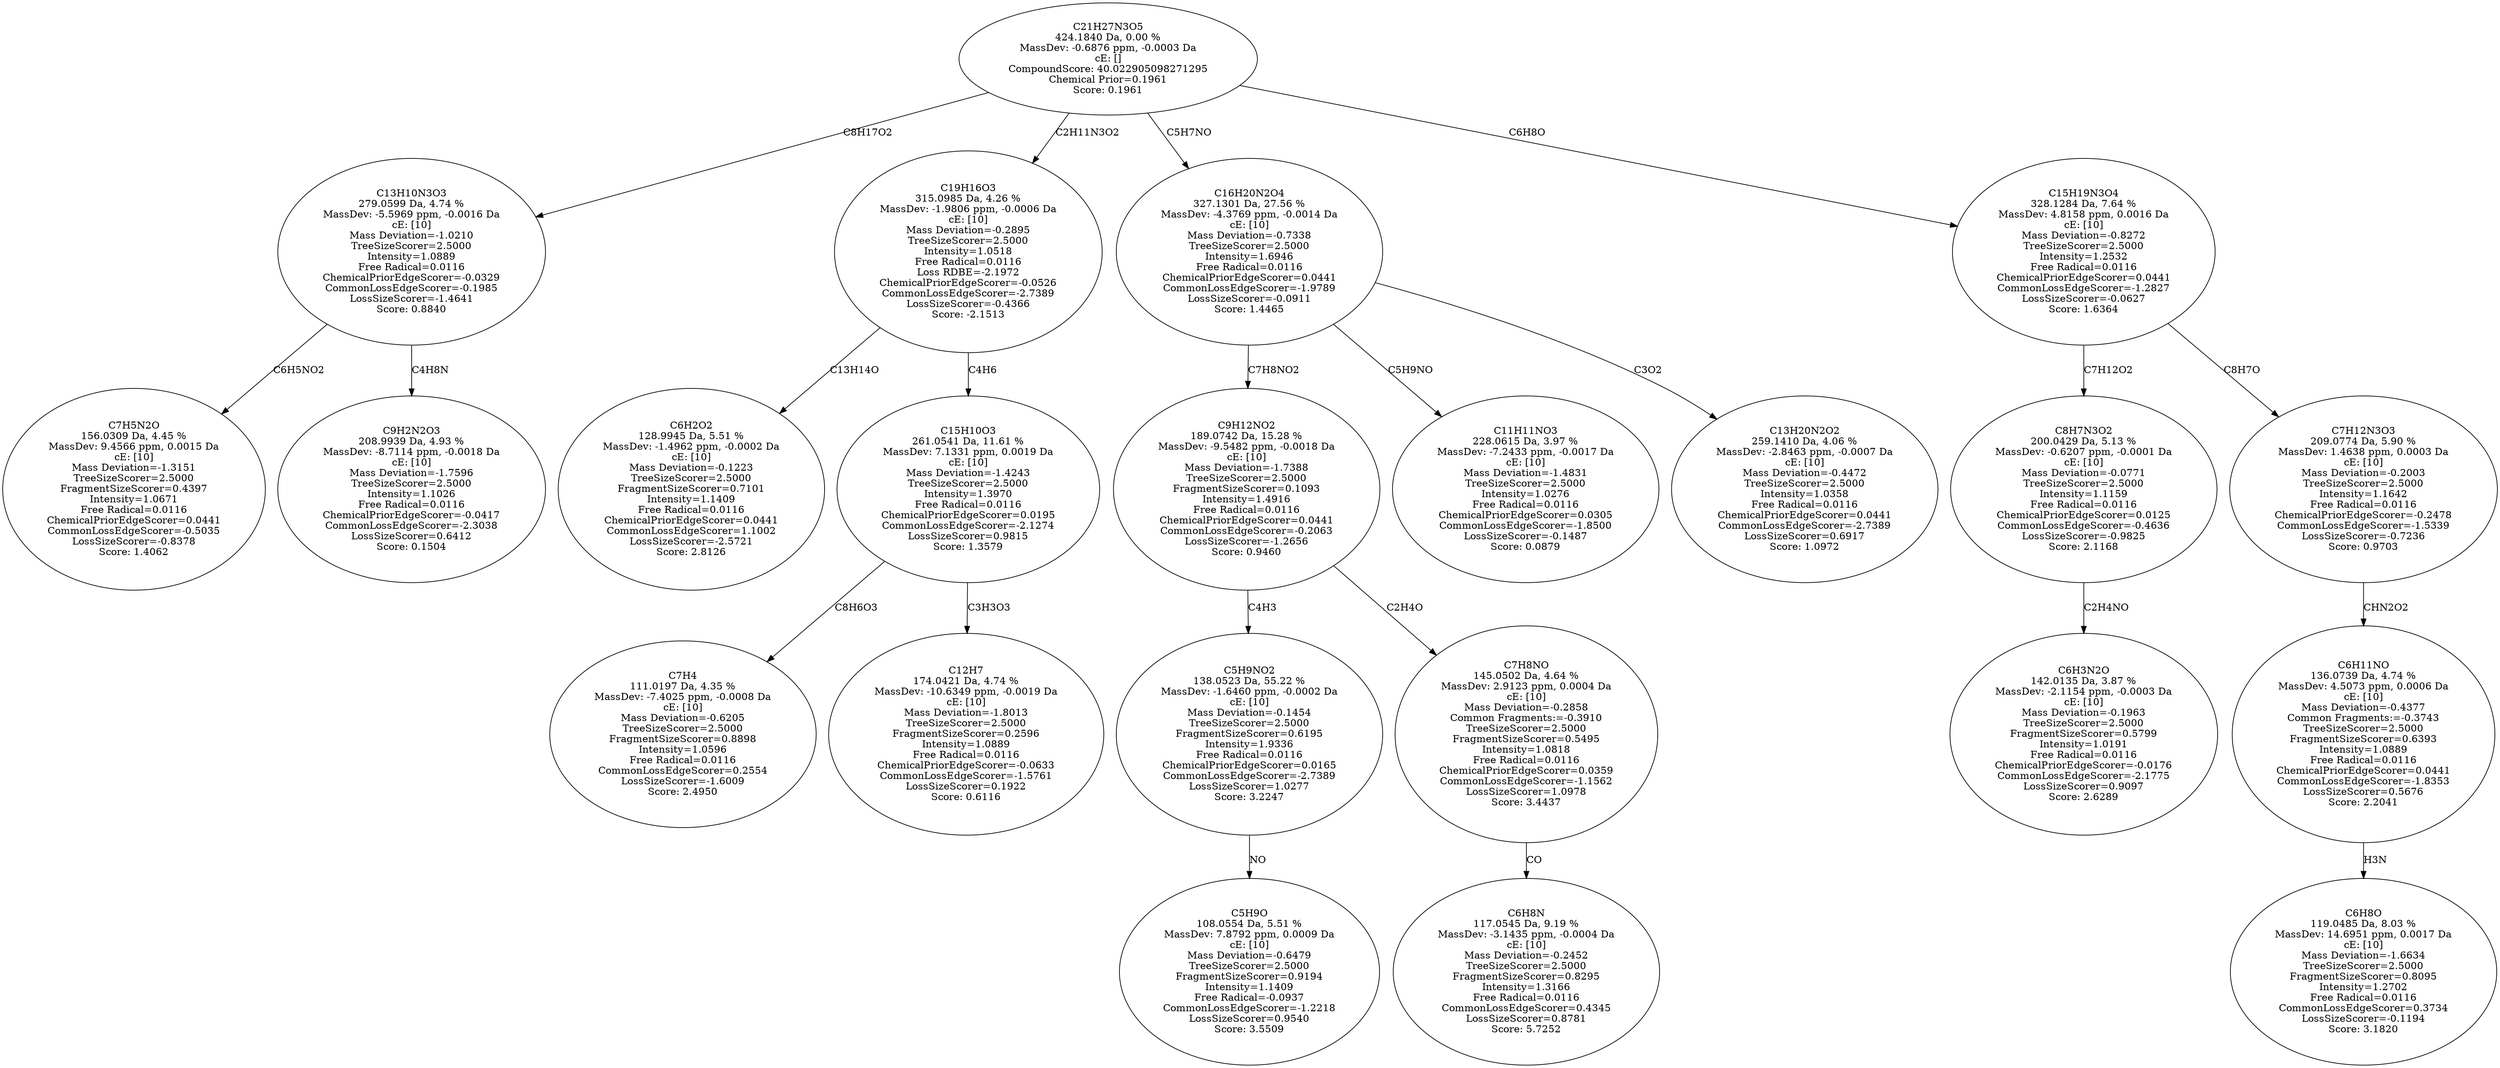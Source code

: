 strict digraph {
v1 [label="C7H5N2O\n156.0309 Da, 4.45 %\nMassDev: 9.4566 ppm, 0.0015 Da\ncE: [10]\nMass Deviation=-1.3151\nTreeSizeScorer=2.5000\nFragmentSizeScorer=0.4397\nIntensity=1.0671\nFree Radical=0.0116\nChemicalPriorEdgeScorer=0.0441\nCommonLossEdgeScorer=-0.5035\nLossSizeScorer=-0.8378\nScore: 1.4062"];
v2 [label="C9H2N2O3\n208.9939 Da, 4.93 %\nMassDev: -8.7114 ppm, -0.0018 Da\ncE: [10]\nMass Deviation=-1.7596\nTreeSizeScorer=2.5000\nIntensity=1.1026\nFree Radical=0.0116\nChemicalPriorEdgeScorer=-0.0417\nCommonLossEdgeScorer=-2.3038\nLossSizeScorer=0.6412\nScore: 0.1504"];
v3 [label="C13H10N3O3\n279.0599 Da, 4.74 %\nMassDev: -5.5969 ppm, -0.0016 Da\ncE: [10]\nMass Deviation=-1.0210\nTreeSizeScorer=2.5000\nIntensity=1.0889\nFree Radical=0.0116\nChemicalPriorEdgeScorer=-0.0329\nCommonLossEdgeScorer=-0.1985\nLossSizeScorer=-1.4641\nScore: 0.8840"];
v4 [label="C6H2O2\n128.9945 Da, 5.51 %\nMassDev: -1.4962 ppm, -0.0002 Da\ncE: [10]\nMass Deviation=-0.1223\nTreeSizeScorer=2.5000\nFragmentSizeScorer=0.7101\nIntensity=1.1409\nFree Radical=0.0116\nChemicalPriorEdgeScorer=0.0441\nCommonLossEdgeScorer=1.1002\nLossSizeScorer=-2.5721\nScore: 2.8126"];
v5 [label="C7H4\n111.0197 Da, 4.35 %\nMassDev: -7.4025 ppm, -0.0008 Da\ncE: [10]\nMass Deviation=-0.6205\nTreeSizeScorer=2.5000\nFragmentSizeScorer=0.8898\nIntensity=1.0596\nFree Radical=0.0116\nCommonLossEdgeScorer=0.2554\nLossSizeScorer=-1.6009\nScore: 2.4950"];
v6 [label="C12H7\n174.0421 Da, 4.74 %\nMassDev: -10.6349 ppm, -0.0019 Da\ncE: [10]\nMass Deviation=-1.8013\nTreeSizeScorer=2.5000\nFragmentSizeScorer=0.2596\nIntensity=1.0889\nFree Radical=0.0116\nChemicalPriorEdgeScorer=-0.0633\nCommonLossEdgeScorer=-1.5761\nLossSizeScorer=0.1922\nScore: 0.6116"];
v7 [label="C15H10O3\n261.0541 Da, 11.61 %\nMassDev: 7.1331 ppm, 0.0019 Da\ncE: [10]\nMass Deviation=-1.4243\nTreeSizeScorer=2.5000\nIntensity=1.3970\nFree Radical=0.0116\nChemicalPriorEdgeScorer=0.0195\nCommonLossEdgeScorer=-2.1274\nLossSizeScorer=0.9815\nScore: 1.3579"];
v8 [label="C19H16O3\n315.0985 Da, 4.26 %\nMassDev: -1.9806 ppm, -0.0006 Da\ncE: [10]\nMass Deviation=-0.2895\nTreeSizeScorer=2.5000\nIntensity=1.0518\nFree Radical=0.0116\nLoss RDBE=-2.1972\nChemicalPriorEdgeScorer=-0.0526\nCommonLossEdgeScorer=-2.7389\nLossSizeScorer=-0.4366\nScore: -2.1513"];
v9 [label="C5H9O\n108.0554 Da, 5.51 %\nMassDev: 7.8792 ppm, 0.0009 Da\ncE: [10]\nMass Deviation=-0.6479\nTreeSizeScorer=2.5000\nFragmentSizeScorer=0.9194\nIntensity=1.1409\nFree Radical=-0.0937\nCommonLossEdgeScorer=-1.2218\nLossSizeScorer=0.9540\nScore: 3.5509"];
v10 [label="C5H9NO2\n138.0523 Da, 55.22 %\nMassDev: -1.6460 ppm, -0.0002 Da\ncE: [10]\nMass Deviation=-0.1454\nTreeSizeScorer=2.5000\nFragmentSizeScorer=0.6195\nIntensity=1.9336\nFree Radical=0.0116\nChemicalPriorEdgeScorer=0.0165\nCommonLossEdgeScorer=-2.7389\nLossSizeScorer=1.0277\nScore: 3.2247"];
v11 [label="C6H8N\n117.0545 Da, 9.19 %\nMassDev: -3.1435 ppm, -0.0004 Da\ncE: [10]\nMass Deviation=-0.2452\nTreeSizeScorer=2.5000\nFragmentSizeScorer=0.8295\nIntensity=1.3166\nFree Radical=0.0116\nCommonLossEdgeScorer=0.4345\nLossSizeScorer=0.8781\nScore: 5.7252"];
v12 [label="C7H8NO\n145.0502 Da, 4.64 %\nMassDev: 2.9123 ppm, 0.0004 Da\ncE: [10]\nMass Deviation=-0.2858\nCommon Fragments:=-0.3910\nTreeSizeScorer=2.5000\nFragmentSizeScorer=0.5495\nIntensity=1.0818\nFree Radical=0.0116\nChemicalPriorEdgeScorer=0.0359\nCommonLossEdgeScorer=-1.1562\nLossSizeScorer=1.0978\nScore: 3.4437"];
v13 [label="C9H12NO2\n189.0742 Da, 15.28 %\nMassDev: -9.5482 ppm, -0.0018 Da\ncE: [10]\nMass Deviation=-1.7388\nTreeSizeScorer=2.5000\nFragmentSizeScorer=0.1093\nIntensity=1.4916\nFree Radical=0.0116\nChemicalPriorEdgeScorer=0.0441\nCommonLossEdgeScorer=-0.2063\nLossSizeScorer=-1.2656\nScore: 0.9460"];
v14 [label="C11H11NO3\n228.0615 Da, 3.97 %\nMassDev: -7.2433 ppm, -0.0017 Da\ncE: [10]\nMass Deviation=-1.4831\nTreeSizeScorer=2.5000\nIntensity=1.0276\nFree Radical=0.0116\nChemicalPriorEdgeScorer=0.0305\nCommonLossEdgeScorer=-1.8500\nLossSizeScorer=-0.1487\nScore: 0.0879"];
v15 [label="C13H20N2O2\n259.1410 Da, 4.06 %\nMassDev: -2.8463 ppm, -0.0007 Da\ncE: [10]\nMass Deviation=-0.4472\nTreeSizeScorer=2.5000\nIntensity=1.0358\nFree Radical=0.0116\nChemicalPriorEdgeScorer=0.0441\nCommonLossEdgeScorer=-2.7389\nLossSizeScorer=0.6917\nScore: 1.0972"];
v16 [label="C16H20N2O4\n327.1301 Da, 27.56 %\nMassDev: -4.3769 ppm, -0.0014 Da\ncE: [10]\nMass Deviation=-0.7338\nTreeSizeScorer=2.5000\nIntensity=1.6946\nFree Radical=0.0116\nChemicalPriorEdgeScorer=0.0441\nCommonLossEdgeScorer=-1.9789\nLossSizeScorer=-0.0911\nScore: 1.4465"];
v17 [label="C6H3N2O\n142.0135 Da, 3.87 %\nMassDev: -2.1154 ppm, -0.0003 Da\ncE: [10]\nMass Deviation=-0.1963\nTreeSizeScorer=2.5000\nFragmentSizeScorer=0.5799\nIntensity=1.0191\nFree Radical=0.0116\nChemicalPriorEdgeScorer=-0.0176\nCommonLossEdgeScorer=-2.1775\nLossSizeScorer=0.9097\nScore: 2.6289"];
v18 [label="C8H7N3O2\n200.0429 Da, 5.13 %\nMassDev: -0.6207 ppm, -0.0001 Da\ncE: [10]\nMass Deviation=-0.0771\nTreeSizeScorer=2.5000\nIntensity=1.1159\nFree Radical=0.0116\nChemicalPriorEdgeScorer=0.0125\nCommonLossEdgeScorer=-0.4636\nLossSizeScorer=-0.9825\nScore: 2.1168"];
v19 [label="C6H8O\n119.0485 Da, 8.03 %\nMassDev: 14.6951 ppm, 0.0017 Da\ncE: [10]\nMass Deviation=-1.6634\nTreeSizeScorer=2.5000\nFragmentSizeScorer=0.8095\nIntensity=1.2702\nFree Radical=0.0116\nCommonLossEdgeScorer=0.3734\nLossSizeScorer=-0.1194\nScore: 3.1820"];
v20 [label="C6H11NO\n136.0739 Da, 4.74 %\nMassDev: 4.5073 ppm, 0.0006 Da\ncE: [10]\nMass Deviation=-0.4377\nCommon Fragments:=-0.3743\nTreeSizeScorer=2.5000\nFragmentSizeScorer=0.6393\nIntensity=1.0889\nFree Radical=0.0116\nChemicalPriorEdgeScorer=0.0441\nCommonLossEdgeScorer=-1.8353\nLossSizeScorer=0.5676\nScore: 2.2041"];
v21 [label="C7H12N3O3\n209.0774 Da, 5.90 %\nMassDev: 1.4638 ppm, 0.0003 Da\ncE: [10]\nMass Deviation=-0.2003\nTreeSizeScorer=2.5000\nIntensity=1.1642\nFree Radical=0.0116\nChemicalPriorEdgeScorer=-0.2478\nCommonLossEdgeScorer=-1.5339\nLossSizeScorer=-0.7236\nScore: 0.9703"];
v22 [label="C15H19N3O4\n328.1284 Da, 7.64 %\nMassDev: 4.8158 ppm, 0.0016 Da\ncE: [10]\nMass Deviation=-0.8272\nTreeSizeScorer=2.5000\nIntensity=1.2532\nFree Radical=0.0116\nChemicalPriorEdgeScorer=0.0441\nCommonLossEdgeScorer=-1.2827\nLossSizeScorer=-0.0627\nScore: 1.6364"];
v23 [label="C21H27N3O5\n424.1840 Da, 0.00 %\nMassDev: -0.6876 ppm, -0.0003 Da\ncE: []\nCompoundScore: 40.022905098271295\nChemical Prior=0.1961\nScore: 0.1961"];
v3 -> v1 [label="C6H5NO2"];
v3 -> v2 [label="C4H8N"];
v23 -> v3 [label="C8H17O2"];
v8 -> v4 [label="C13H14O"];
v7 -> v5 [label="C8H6O3"];
v7 -> v6 [label="C3H3O3"];
v8 -> v7 [label="C4H6"];
v23 -> v8 [label="C2H11N3O2"];
v10 -> v9 [label="NO"];
v13 -> v10 [label="C4H3"];
v12 -> v11 [label="CO"];
v13 -> v12 [label="C2H4O"];
v16 -> v13 [label="C7H8NO2"];
v16 -> v14 [label="C5H9NO"];
v16 -> v15 [label="C3O2"];
v23 -> v16 [label="C5H7NO"];
v18 -> v17 [label="C2H4NO"];
v22 -> v18 [label="C7H12O2"];
v20 -> v19 [label="H3N"];
v21 -> v20 [label="CHN2O2"];
v22 -> v21 [label="C8H7O"];
v23 -> v22 [label="C6H8O"];
}